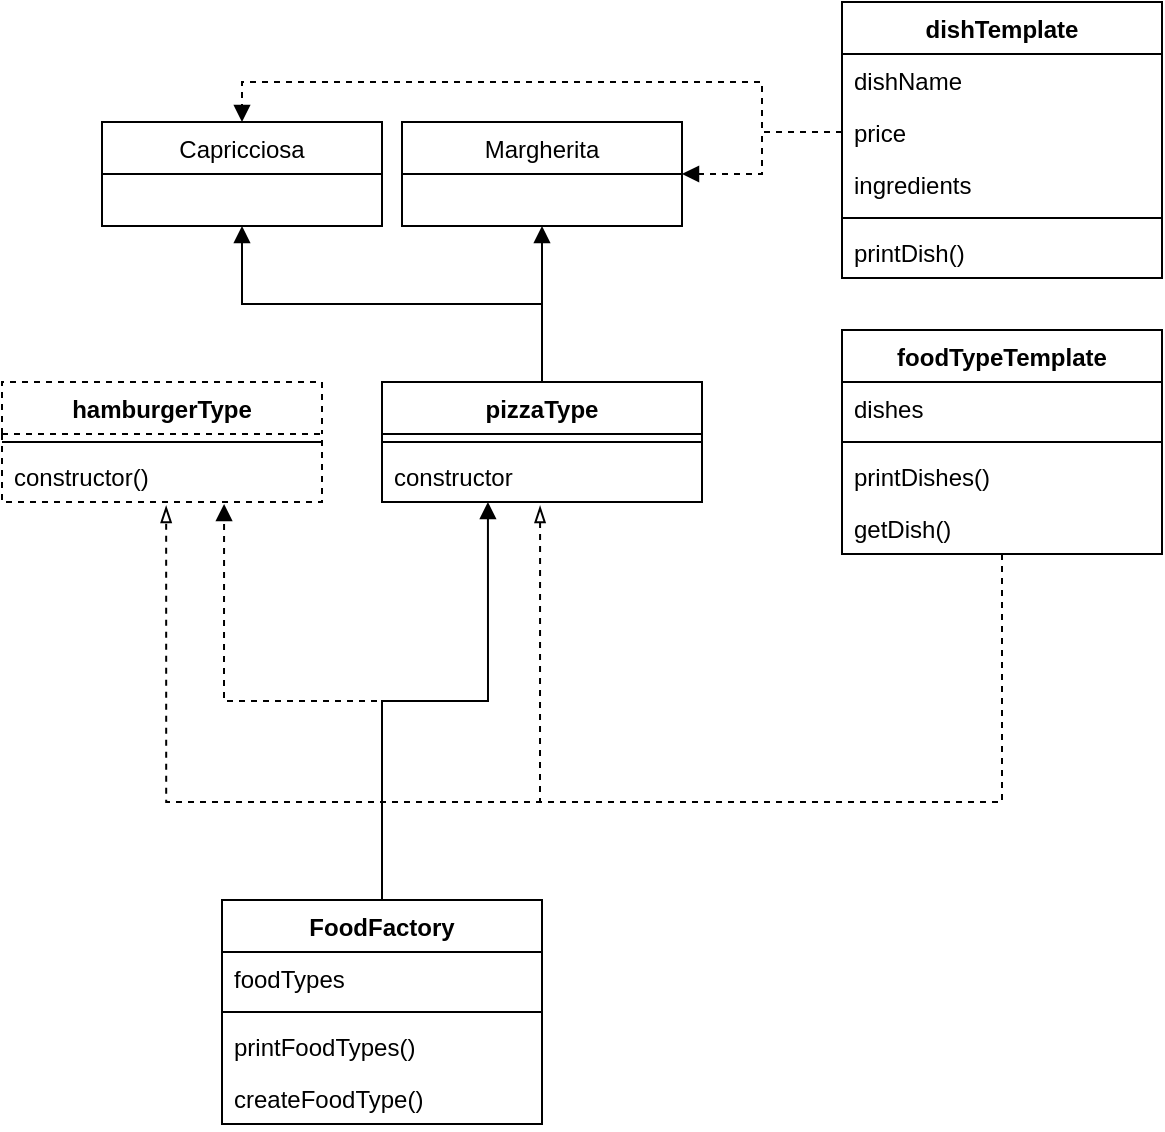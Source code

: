 <mxfile version="13.7.9" type="device"><diagram id="C5RBs43oDa-KdzZeNtuy" name="Page-1"><mxGraphModel dx="1086" dy="684" grid="1" gridSize="10" guides="1" tooltips="1" connect="1" arrows="1" fold="1" page="1" pageScale="1" pageWidth="827" pageHeight="1169" math="0" shadow="0"><root><mxCell id="WIyWlLk6GJQsqaUBKTNV-0"/><mxCell id="WIyWlLk6GJQsqaUBKTNV-1" parent="WIyWlLk6GJQsqaUBKTNV-0"/><mxCell id="OWBhrWrHPRHPCyyj8bG4-45" style="edgeStyle=orthogonalEdgeStyle;rounded=0;orthogonalLoop=1;jettySize=auto;html=1;entryX=0.5;entryY=1;entryDx=0;entryDy=0;endArrow=block;endFill=1;" edge="1" parent="WIyWlLk6GJQsqaUBKTNV-1" source="OWBhrWrHPRHPCyyj8bG4-25" target="OWBhrWrHPRHPCyyj8bG4-40"><mxGeometry relative="1" as="geometry"/></mxCell><mxCell id="OWBhrWrHPRHPCyyj8bG4-48" style="edgeStyle=orthogonalEdgeStyle;rounded=0;orthogonalLoop=1;jettySize=auto;html=1;entryX=0.5;entryY=1;entryDx=0;entryDy=0;endArrow=block;endFill=1;" edge="1" parent="WIyWlLk6GJQsqaUBKTNV-1" source="OWBhrWrHPRHPCyyj8bG4-25" target="OWBhrWrHPRHPCyyj8bG4-46"><mxGeometry relative="1" as="geometry"/></mxCell><mxCell id="OWBhrWrHPRHPCyyj8bG4-25" value="pizzaType" style="swimlane;fontStyle=1;align=center;verticalAlign=top;childLayout=stackLayout;horizontal=1;startSize=26;horizontalStack=0;resizeParent=1;resizeParentMax=0;resizeLast=0;collapsible=1;marginBottom=0;" vertex="1" parent="WIyWlLk6GJQsqaUBKTNV-1"><mxGeometry x="280" y="270" width="160" height="60" as="geometry"/></mxCell><mxCell id="OWBhrWrHPRHPCyyj8bG4-27" value="" style="line;strokeWidth=1;fillColor=none;align=left;verticalAlign=middle;spacingTop=-1;spacingLeft=3;spacingRight=3;rotatable=0;labelPosition=right;points=[];portConstraint=eastwest;" vertex="1" parent="OWBhrWrHPRHPCyyj8bG4-25"><mxGeometry y="26" width="160" height="8" as="geometry"/></mxCell><mxCell id="OWBhrWrHPRHPCyyj8bG4-28" value="constructor" style="text;strokeColor=none;fillColor=none;align=left;verticalAlign=top;spacingLeft=4;spacingRight=4;overflow=hidden;rotatable=0;points=[[0,0.5],[1,0.5]];portConstraint=eastwest;" vertex="1" parent="OWBhrWrHPRHPCyyj8bG4-25"><mxGeometry y="34" width="160" height="26" as="geometry"/></mxCell><mxCell id="OWBhrWrHPRHPCyyj8bG4-21" value="hamburgerType" style="swimlane;fontStyle=1;align=center;verticalAlign=top;childLayout=stackLayout;horizontal=1;startSize=26;horizontalStack=0;resizeParent=1;resizeParentMax=0;resizeLast=0;collapsible=1;marginBottom=0;dashed=1;" vertex="1" parent="WIyWlLk6GJQsqaUBKTNV-1"><mxGeometry x="90" y="270" width="160" height="60" as="geometry"/></mxCell><mxCell id="OWBhrWrHPRHPCyyj8bG4-23" value="" style="line;strokeWidth=1;fillColor=none;align=left;verticalAlign=middle;spacingTop=-1;spacingLeft=3;spacingRight=3;rotatable=0;labelPosition=right;points=[];portConstraint=eastwest;" vertex="1" parent="OWBhrWrHPRHPCyyj8bG4-21"><mxGeometry y="26" width="160" height="8" as="geometry"/></mxCell><mxCell id="OWBhrWrHPRHPCyyj8bG4-24" value="constructor()" style="text;strokeColor=none;fillColor=none;align=left;verticalAlign=top;spacingLeft=4;spacingRight=4;overflow=hidden;rotatable=0;points=[[0,0.5],[1,0.5]];portConstraint=eastwest;" vertex="1" parent="OWBhrWrHPRHPCyyj8bG4-21"><mxGeometry y="34" width="160" height="26" as="geometry"/></mxCell><mxCell id="OWBhrWrHPRHPCyyj8bG4-29" style="edgeStyle=orthogonalEdgeStyle;rounded=0;orthogonalLoop=1;jettySize=auto;html=1;entryX=0.494;entryY=1.077;entryDx=0;entryDy=0;entryPerimeter=0;dashed=1;endArrow=blockThin;endFill=0;" edge="1" parent="WIyWlLk6GJQsqaUBKTNV-1" source="OWBhrWrHPRHPCyyj8bG4-14" target="OWBhrWrHPRHPCyyj8bG4-28"><mxGeometry relative="1" as="geometry"><mxPoint x="590" y="520" as="targetPoint"/><Array as="points"><mxPoint x="590" y="480"/><mxPoint x="359" y="480"/></Array></mxGeometry></mxCell><mxCell id="OWBhrWrHPRHPCyyj8bG4-30" style="edgeStyle=orthogonalEdgeStyle;rounded=0;orthogonalLoop=1;jettySize=auto;html=1;entryX=0.513;entryY=1.077;entryDx=0;entryDy=0;entryPerimeter=0;dashed=1;endArrow=blockThin;endFill=0;" edge="1" parent="WIyWlLk6GJQsqaUBKTNV-1" source="OWBhrWrHPRHPCyyj8bG4-14" target="OWBhrWrHPRHPCyyj8bG4-24"><mxGeometry relative="1" as="geometry"><mxPoint x="590" y="550" as="targetPoint"/><Array as="points"><mxPoint x="590" y="480"/><mxPoint x="172" y="480"/></Array></mxGeometry></mxCell><mxCell id="OWBhrWrHPRHPCyyj8bG4-14" value="foodTypeTemplate" style="swimlane;fontStyle=1;align=center;verticalAlign=top;childLayout=stackLayout;horizontal=1;startSize=26;horizontalStack=0;resizeParent=1;resizeParentMax=0;resizeLast=0;collapsible=1;marginBottom=0;" vertex="1" parent="WIyWlLk6GJQsqaUBKTNV-1"><mxGeometry x="510" y="244" width="160" height="112" as="geometry"/></mxCell><mxCell id="OWBhrWrHPRHPCyyj8bG4-19" value="dishes" style="text;strokeColor=none;fillColor=none;align=left;verticalAlign=top;spacingLeft=4;spacingRight=4;overflow=hidden;rotatable=0;points=[[0,0.5],[1,0.5]];portConstraint=eastwest;" vertex="1" parent="OWBhrWrHPRHPCyyj8bG4-14"><mxGeometry y="26" width="160" height="26" as="geometry"/></mxCell><mxCell id="OWBhrWrHPRHPCyyj8bG4-16" value="" style="line;strokeWidth=1;fillColor=none;align=left;verticalAlign=middle;spacingTop=-1;spacingLeft=3;spacingRight=3;rotatable=0;labelPosition=right;points=[];portConstraint=eastwest;" vertex="1" parent="OWBhrWrHPRHPCyyj8bG4-14"><mxGeometry y="52" width="160" height="8" as="geometry"/></mxCell><mxCell id="OWBhrWrHPRHPCyyj8bG4-17" value="printDishes()" style="text;strokeColor=none;fillColor=none;align=left;verticalAlign=top;spacingLeft=4;spacingRight=4;overflow=hidden;rotatable=0;points=[[0,0.5],[1,0.5]];portConstraint=eastwest;" vertex="1" parent="OWBhrWrHPRHPCyyj8bG4-14"><mxGeometry y="60" width="160" height="26" as="geometry"/></mxCell><mxCell id="OWBhrWrHPRHPCyyj8bG4-20" value="getDish()" style="text;strokeColor=none;fillColor=none;align=left;verticalAlign=top;spacingLeft=4;spacingRight=4;overflow=hidden;rotatable=0;points=[[0,0.5],[1,0.5]];portConstraint=eastwest;" vertex="1" parent="OWBhrWrHPRHPCyyj8bG4-14"><mxGeometry y="86" width="160" height="26" as="geometry"/></mxCell><mxCell id="OWBhrWrHPRHPCyyj8bG4-31" style="edgeStyle=orthogonalEdgeStyle;rounded=0;orthogonalLoop=1;jettySize=auto;html=1;entryX=0.694;entryY=1.038;entryDx=0;entryDy=0;entryPerimeter=0;endArrow=block;endFill=1;dashed=1;" edge="1" parent="WIyWlLk6GJQsqaUBKTNV-1" source="OWBhrWrHPRHPCyyj8bG4-4" target="OWBhrWrHPRHPCyyj8bG4-24"><mxGeometry relative="1" as="geometry"/></mxCell><mxCell id="OWBhrWrHPRHPCyyj8bG4-33" style="edgeStyle=orthogonalEdgeStyle;rounded=0;orthogonalLoop=1;jettySize=auto;html=1;entryX=0.331;entryY=1;entryDx=0;entryDy=0;entryPerimeter=0;endArrow=block;endFill=1;" edge="1" parent="WIyWlLk6GJQsqaUBKTNV-1" source="OWBhrWrHPRHPCyyj8bG4-4" target="OWBhrWrHPRHPCyyj8bG4-28"><mxGeometry relative="1" as="geometry"/></mxCell><mxCell id="OWBhrWrHPRHPCyyj8bG4-4" value="FoodFactory" style="swimlane;fontStyle=1;align=center;verticalAlign=top;childLayout=stackLayout;horizontal=1;startSize=26;horizontalStack=0;resizeParent=1;resizeParentMax=0;resizeLast=0;collapsible=1;marginBottom=0;" vertex="1" parent="WIyWlLk6GJQsqaUBKTNV-1"><mxGeometry x="200" y="529" width="160" height="112" as="geometry"/></mxCell><mxCell id="OWBhrWrHPRHPCyyj8bG4-5" value="foodTypes" style="text;strokeColor=none;fillColor=none;align=left;verticalAlign=top;spacingLeft=4;spacingRight=4;overflow=hidden;rotatable=0;points=[[0,0.5],[1,0.5]];portConstraint=eastwest;" vertex="1" parent="OWBhrWrHPRHPCyyj8bG4-4"><mxGeometry y="26" width="160" height="26" as="geometry"/></mxCell><mxCell id="OWBhrWrHPRHPCyyj8bG4-6" value="" style="line;strokeWidth=1;fillColor=none;align=left;verticalAlign=middle;spacingTop=-1;spacingLeft=3;spacingRight=3;rotatable=0;labelPosition=right;points=[];portConstraint=eastwest;" vertex="1" parent="OWBhrWrHPRHPCyyj8bG4-4"><mxGeometry y="52" width="160" height="8" as="geometry"/></mxCell><mxCell id="OWBhrWrHPRHPCyyj8bG4-7" value="printFoodTypes()" style="text;strokeColor=none;fillColor=none;align=left;verticalAlign=top;spacingLeft=4;spacingRight=4;overflow=hidden;rotatable=0;points=[[0,0.5],[1,0.5]];portConstraint=eastwest;" vertex="1" parent="OWBhrWrHPRHPCyyj8bG4-4"><mxGeometry y="60" width="160" height="26" as="geometry"/></mxCell><mxCell id="OWBhrWrHPRHPCyyj8bG4-9" value="createFoodType()" style="text;strokeColor=none;fillColor=none;align=left;verticalAlign=top;spacingLeft=4;spacingRight=4;overflow=hidden;rotatable=0;points=[[0,0.5],[1,0.5]];portConstraint=eastwest;" vertex="1" parent="OWBhrWrHPRHPCyyj8bG4-4"><mxGeometry y="86" width="160" height="26" as="geometry"/></mxCell><mxCell id="OWBhrWrHPRHPCyyj8bG4-34" value="dishTemplate" style="swimlane;fontStyle=1;align=center;verticalAlign=top;childLayout=stackLayout;horizontal=1;startSize=26;horizontalStack=0;resizeParent=1;resizeParentMax=0;resizeLast=0;collapsible=1;marginBottom=0;" vertex="1" parent="WIyWlLk6GJQsqaUBKTNV-1"><mxGeometry x="510" y="80" width="160" height="138" as="geometry"/></mxCell><mxCell id="OWBhrWrHPRHPCyyj8bG4-35" value="dishName" style="text;strokeColor=none;fillColor=none;align=left;verticalAlign=top;spacingLeft=4;spacingRight=4;overflow=hidden;rotatable=0;points=[[0,0.5],[1,0.5]];portConstraint=eastwest;" vertex="1" parent="OWBhrWrHPRHPCyyj8bG4-34"><mxGeometry y="26" width="160" height="26" as="geometry"/></mxCell><mxCell id="OWBhrWrHPRHPCyyj8bG4-38" value="price" style="text;strokeColor=none;fillColor=none;align=left;verticalAlign=top;spacingLeft=4;spacingRight=4;overflow=hidden;rotatable=0;points=[[0,0.5],[1,0.5]];portConstraint=eastwest;" vertex="1" parent="OWBhrWrHPRHPCyyj8bG4-34"><mxGeometry y="52" width="160" height="26" as="geometry"/></mxCell><mxCell id="OWBhrWrHPRHPCyyj8bG4-39" value="ingredients" style="text;strokeColor=none;fillColor=none;align=left;verticalAlign=top;spacingLeft=4;spacingRight=4;overflow=hidden;rotatable=0;points=[[0,0.5],[1,0.5]];portConstraint=eastwest;" vertex="1" parent="OWBhrWrHPRHPCyyj8bG4-34"><mxGeometry y="78" width="160" height="26" as="geometry"/></mxCell><mxCell id="OWBhrWrHPRHPCyyj8bG4-36" value="" style="line;strokeWidth=1;fillColor=none;align=left;verticalAlign=middle;spacingTop=-1;spacingLeft=3;spacingRight=3;rotatable=0;labelPosition=right;points=[];portConstraint=eastwest;" vertex="1" parent="OWBhrWrHPRHPCyyj8bG4-34"><mxGeometry y="104" width="160" height="8" as="geometry"/></mxCell><mxCell id="OWBhrWrHPRHPCyyj8bG4-37" value="printDish()" style="text;strokeColor=none;fillColor=none;align=left;verticalAlign=top;spacingLeft=4;spacingRight=4;overflow=hidden;rotatable=0;points=[[0,0.5],[1,0.5]];portConstraint=eastwest;" vertex="1" parent="OWBhrWrHPRHPCyyj8bG4-34"><mxGeometry y="112" width="160" height="26" as="geometry"/></mxCell><mxCell id="OWBhrWrHPRHPCyyj8bG4-40" value="Margherita" style="swimlane;fontStyle=0;childLayout=stackLayout;horizontal=1;startSize=26;fillColor=none;horizontalStack=0;resizeParent=1;resizeParentMax=0;resizeLast=0;collapsible=1;marginBottom=0;" vertex="1" parent="WIyWlLk6GJQsqaUBKTNV-1"><mxGeometry x="290" y="140" width="140" height="52" as="geometry"/></mxCell><mxCell id="OWBhrWrHPRHPCyyj8bG4-44" style="edgeStyle=orthogonalEdgeStyle;rounded=0;orthogonalLoop=1;jettySize=auto;html=1;entryX=1;entryY=0.5;entryDx=0;entryDy=0;dashed=1;endArrow=block;endFill=1;" edge="1" parent="WIyWlLk6GJQsqaUBKTNV-1" source="OWBhrWrHPRHPCyyj8bG4-38" target="OWBhrWrHPRHPCyyj8bG4-40"><mxGeometry relative="1" as="geometry"/></mxCell><mxCell id="OWBhrWrHPRHPCyyj8bG4-46" value="Capricciosa" style="swimlane;fontStyle=0;childLayout=stackLayout;horizontal=1;startSize=26;fillColor=none;horizontalStack=0;resizeParent=1;resizeParentMax=0;resizeLast=0;collapsible=1;marginBottom=0;" vertex="1" parent="WIyWlLk6GJQsqaUBKTNV-1"><mxGeometry x="140" y="140" width="140" height="52" as="geometry"/></mxCell><mxCell id="OWBhrWrHPRHPCyyj8bG4-47" style="edgeStyle=orthogonalEdgeStyle;rounded=0;orthogonalLoop=1;jettySize=auto;html=1;entryX=0.5;entryY=0;entryDx=0;entryDy=0;endArrow=block;endFill=1;exitX=0;exitY=0.5;exitDx=0;exitDy=0;dashed=1;" edge="1" parent="WIyWlLk6GJQsqaUBKTNV-1" source="OWBhrWrHPRHPCyyj8bG4-38" target="OWBhrWrHPRHPCyyj8bG4-46"><mxGeometry relative="1" as="geometry"><Array as="points"><mxPoint x="470" y="145"/><mxPoint x="470" y="120"/><mxPoint x="210" y="120"/></Array></mxGeometry></mxCell></root></mxGraphModel></diagram></mxfile>